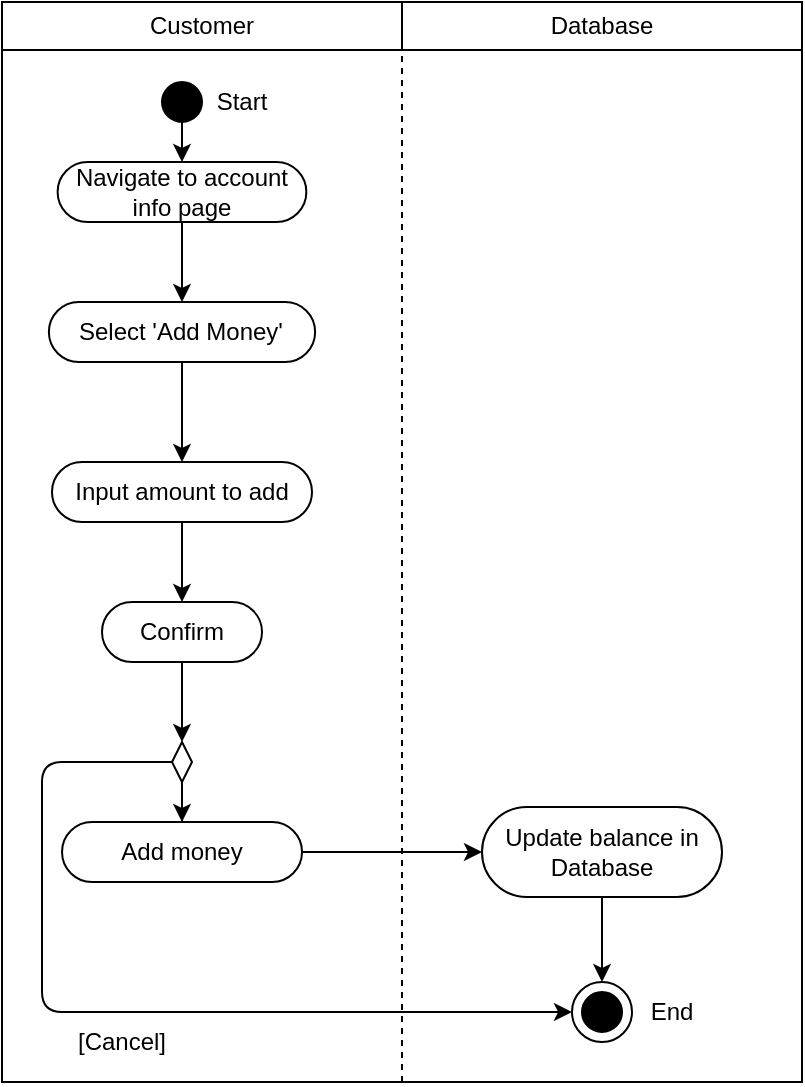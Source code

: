 <mxfile version="13.8.0" type="device"><diagram name="Page-1" id="c7488fd3-1785-93aa-aadb-54a6760d102a"><mxGraphModel dx="1038" dy="491" grid="1" gridSize="10" guides="1" tooltips="1" connect="1" arrows="1" fold="1" page="1" pageScale="1" pageWidth="1100" pageHeight="850" background="#ffffff" math="0" shadow="0"><root><mxCell id="0"/><mxCell id="1" parent="0"/><mxCell id="f9b9S65n3QUREUzMB5i1-4" value="Customer" style="rounded=0;whiteSpace=wrap;html=1;" vertex="1" parent="1"><mxGeometry x="240" y="150" width="200" height="24" as="geometry"/></mxCell><mxCell id="f9b9S65n3QUREUzMB5i1-8" value="Database" style="rounded=0;whiteSpace=wrap;html=1;" vertex="1" parent="1"><mxGeometry x="440" y="150" width="200" height="24" as="geometry"/></mxCell><mxCell id="f9b9S65n3QUREUzMB5i1-9" value="" style="rounded=0;whiteSpace=wrap;html=1;" vertex="1" parent="1"><mxGeometry x="240" y="174" width="400" height="516" as="geometry"/></mxCell><mxCell id="f9b9S65n3QUREUzMB5i1-10" value="" style="endArrow=none;dashed=1;html=1;exitX=0.5;exitY=1;exitDx=0;exitDy=0;" edge="1" parent="1" source="f9b9S65n3QUREUzMB5i1-9"><mxGeometry x="240" y="150" width="50" height="50" as="geometry"><mxPoint x="440" y="550" as="sourcePoint"/><mxPoint x="440" y="174" as="targetPoint"/><Array as="points"/></mxGeometry></mxCell><mxCell id="f9b9S65n3QUREUzMB5i1-13" value="" style="ellipse;whiteSpace=wrap;html=1;aspect=fixed;rounded=0;fillColor=#000000;" vertex="1" parent="1"><mxGeometry x="320" y="190" width="20" height="20" as="geometry"/></mxCell><mxCell id="f9b9S65n3QUREUzMB5i1-15" value="Start" style="text;html=1;strokeColor=none;fillColor=none;align=center;verticalAlign=middle;whiteSpace=wrap;rounded=0;" vertex="1" parent="1"><mxGeometry x="340" y="190" width="40" height="20" as="geometry"/></mxCell><mxCell id="f9b9S65n3QUREUzMB5i1-21" value="" style="edgeStyle=orthogonalEdgeStyle;rounded=0;orthogonalLoop=1;jettySize=auto;html=1;entryX=0.5;entryY=0;entryDx=0;entryDy=0;" edge="1" parent="1" source="f9b9S65n3QUREUzMB5i1-16" target="f9b9S65n3QUREUzMB5i1-20"><mxGeometry x="240" y="150" as="geometry"><mxPoint x="330" y="290" as="targetPoint"/></mxGeometry></mxCell><mxCell id="f9b9S65n3QUREUzMB5i1-16" value="Navigate to account info page" style="rounded=1;whiteSpace=wrap;html=1;gradientColor=none;fillColor=none;arcSize=50;" vertex="1" parent="1"><mxGeometry x="267.81" y="230" width="124.37" height="30" as="geometry"/></mxCell><mxCell id="f9b9S65n3QUREUzMB5i1-19" value="" style="endArrow=classic;html=1;entryX=0.5;entryY=0;entryDx=0;entryDy=0;" edge="1" parent="1" target="f9b9S65n3QUREUzMB5i1-16"><mxGeometry x="240" y="150" width="50" height="50" as="geometry"><mxPoint x="330" y="210" as="sourcePoint"/><mxPoint x="380" y="160" as="targetPoint"/></mxGeometry></mxCell><mxCell id="f9b9S65n3QUREUzMB5i1-20" value="Select 'Add Money'" style="whiteSpace=wrap;html=1;rounded=1;fillColor=none;arcSize=50;" vertex="1" parent="1"><mxGeometry x="263.44" y="300" width="133.12" height="30" as="geometry"/></mxCell><mxCell id="f9b9S65n3QUREUzMB5i1-49" value="" style="endArrow=classic;html=1;entryX=0.5;entryY=0;entryDx=0;entryDy=0;exitX=0.5;exitY=1;exitDx=0;exitDy=0;" edge="1" parent="1" source="f9b9S65n3QUREUzMB5i1-20" target="f9b9S65n3QUREUzMB5i1-50"><mxGeometry width="50" height="50" relative="1" as="geometry"><mxPoint x="270" y="480" as="sourcePoint"/><mxPoint x="330.01" y="380" as="targetPoint"/></mxGeometry></mxCell><mxCell id="f9b9S65n3QUREUzMB5i1-50" value="Input amount to add" style="whiteSpace=wrap;html=1;rounded=1;fillColor=none;arcSize=50;" vertex="1" parent="1"><mxGeometry x="265" y="380" width="130" height="30" as="geometry"/></mxCell><mxCell id="f9b9S65n3QUREUzMB5i1-53" value="" style="endArrow=classic;html=1;entryX=0.5;entryY=0;entryDx=0;entryDy=0;exitX=0.5;exitY=1;exitDx=0;exitDy=0;" edge="1" parent="1" source="f9b9S65n3QUREUzMB5i1-50" target="f9b9S65n3QUREUzMB5i1-118"><mxGeometry width="50" height="50" relative="1" as="geometry"><mxPoint x="660" y="420" as="sourcePoint"/><mxPoint x="330" y="510" as="targetPoint"/></mxGeometry></mxCell><mxCell id="f9b9S65n3QUREUzMB5i1-88" value="" style="endArrow=classic;html=1;exitX=0;exitY=0.5;exitDx=0;exitDy=0;entryX=0;entryY=0.5;entryDx=0;entryDy=0;" edge="1" parent="1" source="f9b9S65n3QUREUzMB5i1-120" target="f9b9S65n3QUREUzMB5i1-45"><mxGeometry width="50" height="50" relative="1" as="geometry"><mxPoint x="325" y="790" as="sourcePoint"/><mxPoint x="210" y="720" as="targetPoint"/><Array as="points"><mxPoint x="260" y="530"/><mxPoint x="260" y="655"/></Array></mxGeometry></mxCell><mxCell id="f9b9S65n3QUREUzMB5i1-89" value="[Cancel]" style="text;html=1;strokeColor=none;fillColor=none;align=center;verticalAlign=middle;whiteSpace=wrap;rounded=0;" vertex="1" parent="1"><mxGeometry x="270.01" y="660" width="60" height="20" as="geometry"/></mxCell><mxCell id="f9b9S65n3QUREUzMB5i1-121" value="" style="edgeStyle=orthogonalEdgeStyle;rounded=0;orthogonalLoop=1;jettySize=auto;html=1;strokeWidth=1;" edge="1" parent="1" source="f9b9S65n3QUREUzMB5i1-118" target="f9b9S65n3QUREUzMB5i1-120"><mxGeometry relative="1" as="geometry"/></mxCell><mxCell id="f9b9S65n3QUREUzMB5i1-118" value="Confirm" style="whiteSpace=wrap;html=1;rounded=1;fillColor=none;arcSize=50;" vertex="1" parent="1"><mxGeometry x="290" y="450" width="80" height="30" as="geometry"/></mxCell><mxCell id="f9b9S65n3QUREUzMB5i1-124" value="" style="edgeStyle=orthogonalEdgeStyle;rounded=0;orthogonalLoop=1;jettySize=auto;html=1;strokeWidth=1;exitX=1;exitY=0.5;exitDx=0;exitDy=0;entryX=0;entryY=0.5;entryDx=0;entryDy=0;" edge="1" parent="1" source="f9b9S65n3QUREUzMB5i1-127" target="f9b9S65n3QUREUzMB5i1-123"><mxGeometry relative="1" as="geometry"/></mxCell><mxCell id="f9b9S65n3QUREUzMB5i1-128" value="" style="edgeStyle=orthogonalEdgeStyle;rounded=0;orthogonalLoop=1;jettySize=auto;html=1;strokeWidth=1;" edge="1" parent="1" source="f9b9S65n3QUREUzMB5i1-120" target="f9b9S65n3QUREUzMB5i1-127"><mxGeometry relative="1" as="geometry"/></mxCell><mxCell id="f9b9S65n3QUREUzMB5i1-120" value="" style="rhombus;whiteSpace=wrap;html=1;rounded=0;fillColor=none;gradientColor=none;" vertex="1" parent="1"><mxGeometry x="325" y="520" width="10" height="20" as="geometry"/></mxCell><mxCell id="f9b9S65n3QUREUzMB5i1-122" value="" style="group" vertex="1" connectable="0" parent="1"><mxGeometry x="525" y="640" width="70" height="30" as="geometry"/></mxCell><mxCell id="f9b9S65n3QUREUzMB5i1-44" value="" style="ellipse;whiteSpace=wrap;html=1;aspect=fixed;rounded=0;fillColor=#000000;" vertex="1" parent="f9b9S65n3QUREUzMB5i1-122"><mxGeometry x="5" y="5" width="20" height="20" as="geometry"/></mxCell><mxCell id="f9b9S65n3QUREUzMB5i1-45" value="" style="ellipse;whiteSpace=wrap;html=1;aspect=fixed;rounded=1;fillColor=none;gradientColor=none;" vertex="1" parent="f9b9S65n3QUREUzMB5i1-122"><mxGeometry width="30" height="30" as="geometry"/></mxCell><mxCell id="f9b9S65n3QUREUzMB5i1-47" value="End" style="text;html=1;strokeColor=none;fillColor=none;align=center;verticalAlign=middle;whiteSpace=wrap;rounded=0;" vertex="1" parent="f9b9S65n3QUREUzMB5i1-122"><mxGeometry x="30" y="5" width="40" height="20" as="geometry"/></mxCell><mxCell id="f9b9S65n3QUREUzMB5i1-123" value="Update balance in Database" style="whiteSpace=wrap;html=1;rounded=1;fillColor=none;arcSize=50;" vertex="1" parent="1"><mxGeometry x="480" y="552.5" width="120" height="45" as="geometry"/></mxCell><mxCell id="f9b9S65n3QUREUzMB5i1-125" value="" style="endArrow=classic;html=1;strokeWidth=1;exitX=0.5;exitY=1;exitDx=0;exitDy=0;entryX=0.5;entryY=0;entryDx=0;entryDy=0;" edge="1" parent="1" source="f9b9S65n3QUREUzMB5i1-123" target="f9b9S65n3QUREUzMB5i1-45"><mxGeometry width="50" height="50" relative="1" as="geometry"><mxPoint x="560" y="740" as="sourcePoint"/><mxPoint x="610" y="690" as="targetPoint"/></mxGeometry></mxCell><mxCell id="f9b9S65n3QUREUzMB5i1-127" value="Add money" style="rounded=1;whiteSpace=wrap;html=1;fillColor=none;gradientColor=none;arcSize=50;" vertex="1" parent="1"><mxGeometry x="270.01" y="560" width="120" height="30" as="geometry"/></mxCell></root></mxGraphModel></diagram></mxfile>
